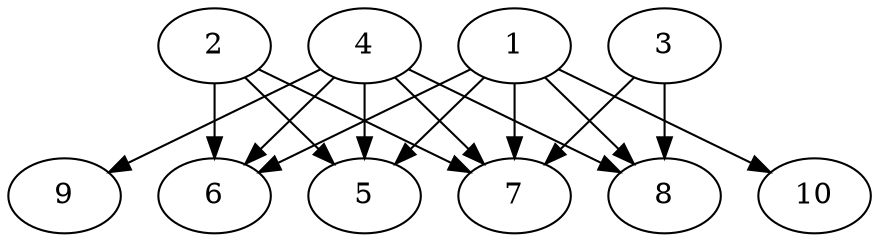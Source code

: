 // DAG automatically generated by daggen at Tue Jul 18 11:30:58 2017
// ./daggen --dot -n 10 --fat 0.8 --regular 0.2 --density 0.8 --jump 4 
digraph G {
  1 [size="14078956392", alpha="0.04"]
  1 -> 5 [size ="301989888"]
  1 -> 6 [size ="301989888"]
  1 -> 7 [size ="301989888"]
  1 -> 8 [size ="301989888"]
  1 -> 10 [size ="301989888"]
  2 [size="114400810296", alpha="0.03"]
  2 -> 5 [size ="134217728"]
  2 -> 6 [size ="134217728"]
  2 -> 7 [size ="134217728"]
  3 [size="15990933564", alpha="0.06"]
  3 -> 7 [size ="301989888"]
  3 -> 8 [size ="301989888"]
  4 [size="249244872743", alpha="0.13"]
  4 -> 5 [size ="209715200"]
  4 -> 6 [size ="209715200"]
  4 -> 7 [size ="209715200"]
  4 -> 8 [size ="209715200"]
  4 -> 9 [size ="209715200"]
  5 [size="549755813888", alpha="0.19"]
  6 [size="2333576155", alpha="0.03"]
  7 [size="605844127737", alpha="0.08"]
  8 [size="3261345281", alpha="0.00"]
  9 [size="359274765044", alpha="0.20"]
  10 [size="782757789696", alpha="0.06"]
}
